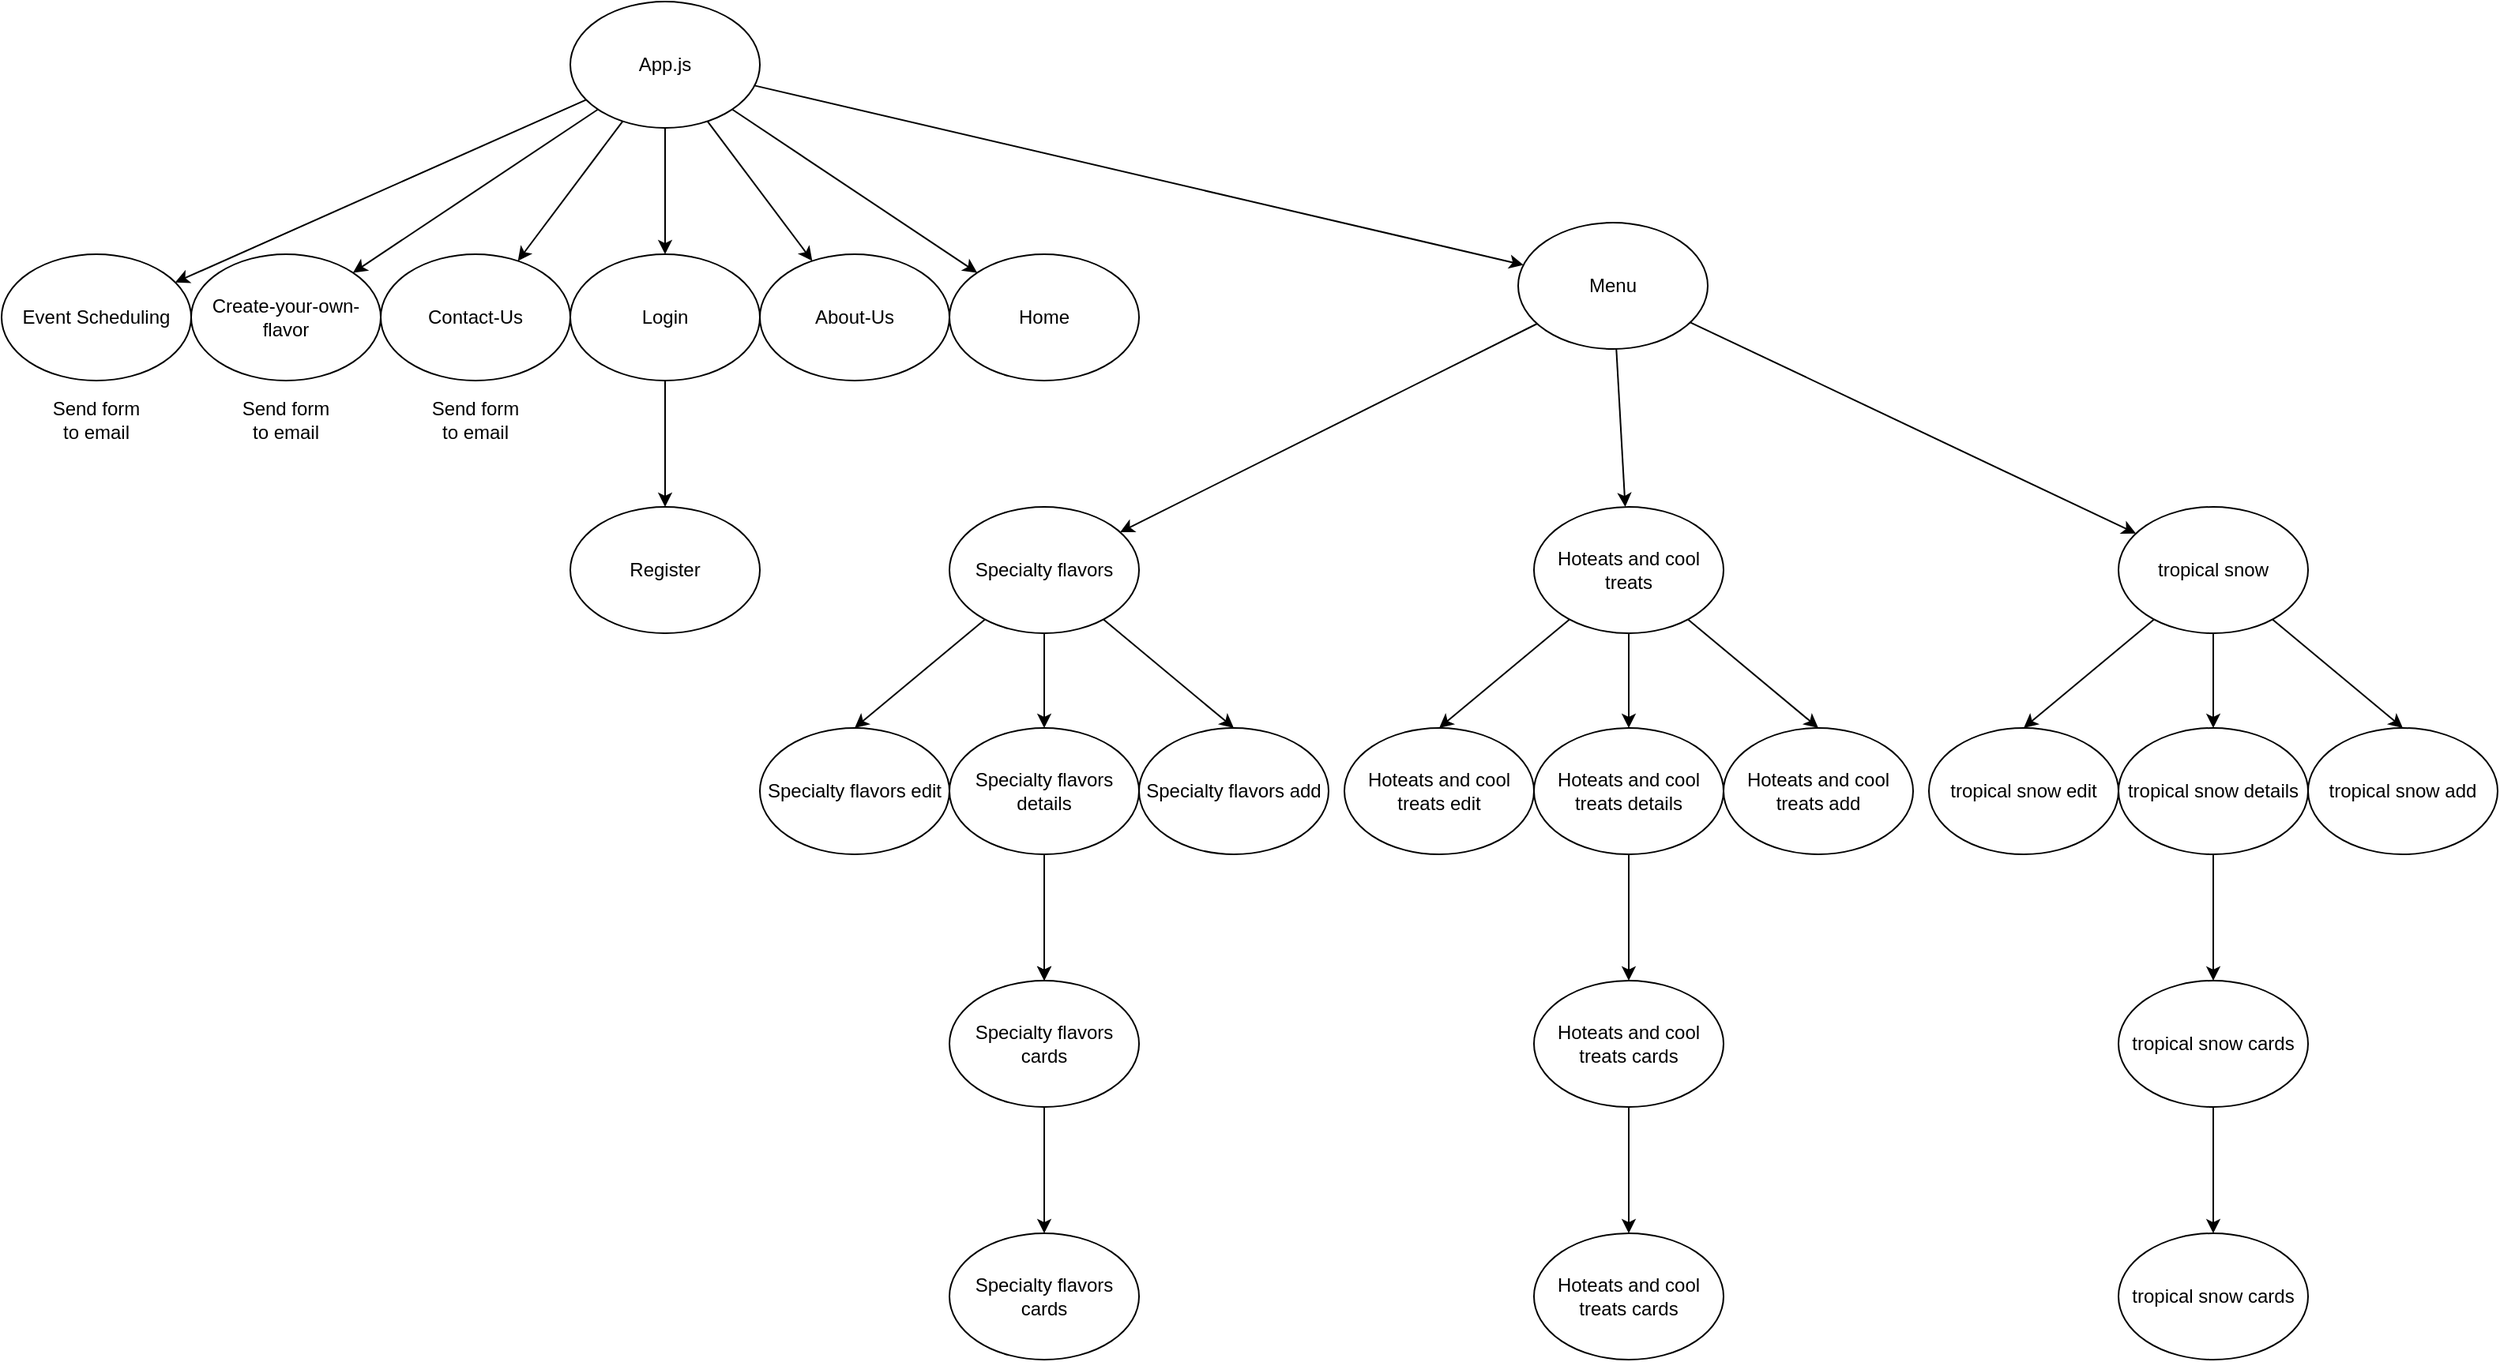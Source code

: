 <mxfile>
    <diagram id="Qfiex9reJxvz2DnWonA3" name="Page-1">
        <mxGraphModel dx="1535" dy="940" grid="1" gridSize="10" guides="1" tooltips="1" connect="1" arrows="1" fold="1" page="1" pageScale="1" pageWidth="850" pageHeight="1100" math="0" shadow="0">
            <root>
                <mxCell id="0"/>
                <mxCell id="1" parent="0"/>
                <mxCell id="5" value="" style="edgeStyle=none;html=1;" edge="1" parent="1" source="3" target="4">
                    <mxGeometry relative="1" as="geometry"/>
                </mxCell>
                <mxCell id="7" value="" style="edgeStyle=none;html=1;" edge="1" parent="1" source="3" target="6">
                    <mxGeometry relative="1" as="geometry"/>
                </mxCell>
                <mxCell id="9" value="" style="edgeStyle=none;html=1;" edge="1" parent="1" source="3" target="8">
                    <mxGeometry relative="1" as="geometry"/>
                </mxCell>
                <mxCell id="11" value="" style="edgeStyle=none;html=1;" edge="1" parent="1" source="3" target="10">
                    <mxGeometry relative="1" as="geometry"/>
                </mxCell>
                <mxCell id="13" value="" style="edgeStyle=none;html=1;" edge="1" parent="1" source="3" target="12">
                    <mxGeometry relative="1" as="geometry"/>
                </mxCell>
                <mxCell id="15" value="" style="edgeStyle=none;html=1;" edge="1" parent="1" source="3" target="14">
                    <mxGeometry relative="1" as="geometry"/>
                </mxCell>
                <mxCell id="17" value="" style="edgeStyle=none;html=1;" edge="1" parent="1" source="3" target="16">
                    <mxGeometry relative="1" as="geometry"/>
                </mxCell>
                <mxCell id="3" value="App.js" style="ellipse;whiteSpace=wrap;html=1;" vertex="1" parent="1">
                    <mxGeometry x="140" y="330" width="120" height="80" as="geometry"/>
                </mxCell>
                <mxCell id="4" value="Home" style="ellipse;whiteSpace=wrap;html=1;" vertex="1" parent="1">
                    <mxGeometry x="380" y="490" width="120" height="80" as="geometry"/>
                </mxCell>
                <mxCell id="24" value="" style="edgeStyle=none;html=1;" edge="1" parent="1" source="6" target="23">
                    <mxGeometry relative="1" as="geometry"/>
                </mxCell>
                <mxCell id="26" value="" style="edgeStyle=none;html=1;" edge="1" parent="1" source="6" target="25">
                    <mxGeometry relative="1" as="geometry"/>
                </mxCell>
                <mxCell id="28" value="" style="edgeStyle=none;html=1;" edge="1" parent="1" source="6" target="27">
                    <mxGeometry relative="1" as="geometry"/>
                </mxCell>
                <mxCell id="6" value="Menu" style="ellipse;whiteSpace=wrap;html=1;" vertex="1" parent="1">
                    <mxGeometry x="740" y="470" width="120" height="80" as="geometry"/>
                </mxCell>
                <mxCell id="8" value="Create-your-own-flavor" style="ellipse;whiteSpace=wrap;html=1;" vertex="1" parent="1">
                    <mxGeometry x="-100" y="490" width="120" height="80" as="geometry"/>
                </mxCell>
                <mxCell id="10" value="Event Scheduling" style="ellipse;whiteSpace=wrap;html=1;" vertex="1" parent="1">
                    <mxGeometry x="-220" y="490" width="120" height="80" as="geometry"/>
                </mxCell>
                <mxCell id="12" value="Contact-Us" style="ellipse;whiteSpace=wrap;html=1;" vertex="1" parent="1">
                    <mxGeometry x="20" y="490" width="120" height="80" as="geometry"/>
                </mxCell>
                <mxCell id="14" value="About-Us" style="ellipse;whiteSpace=wrap;html=1;" vertex="1" parent="1">
                    <mxGeometry x="260" y="490" width="120" height="80" as="geometry"/>
                </mxCell>
                <mxCell id="19" value="" style="edgeStyle=none;html=1;" edge="1" parent="1" source="16" target="18">
                    <mxGeometry relative="1" as="geometry"/>
                </mxCell>
                <mxCell id="16" value="Login" style="ellipse;whiteSpace=wrap;html=1;" vertex="1" parent="1">
                    <mxGeometry x="140" y="490" width="120" height="80" as="geometry"/>
                </mxCell>
                <mxCell id="18" value="Register" style="ellipse;whiteSpace=wrap;html=1;" vertex="1" parent="1">
                    <mxGeometry x="140" y="650" width="120" height="80" as="geometry"/>
                </mxCell>
                <mxCell id="20" value="Send form to email" style="text;html=1;strokeColor=none;fillColor=none;align=center;verticalAlign=middle;whiteSpace=wrap;rounded=0;" vertex="1" parent="1">
                    <mxGeometry x="-190" y="580" width="60" height="30" as="geometry"/>
                </mxCell>
                <mxCell id="21" value="Send form to email" style="text;html=1;strokeColor=none;fillColor=none;align=center;verticalAlign=middle;whiteSpace=wrap;rounded=0;" vertex="1" parent="1">
                    <mxGeometry x="50" y="580" width="60" height="30" as="geometry"/>
                </mxCell>
                <mxCell id="22" value="Send form to email" style="text;html=1;strokeColor=none;fillColor=none;align=center;verticalAlign=middle;whiteSpace=wrap;rounded=0;" vertex="1" parent="1">
                    <mxGeometry x="-70" y="580" width="60" height="30" as="geometry"/>
                </mxCell>
                <mxCell id="36" style="edgeStyle=none;html=1;" edge="1" parent="1" target="35">
                    <mxGeometry relative="1" as="geometry">
                        <mxPoint x="1180" y="870" as="sourcePoint"/>
                    </mxGeometry>
                </mxCell>
                <mxCell id="44" style="edgeStyle=none;html=1;" edge="1" parent="1" source="23" target="39">
                    <mxGeometry relative="1" as="geometry"/>
                </mxCell>
                <mxCell id="62" style="edgeStyle=none;html=1;entryX=0.5;entryY=0;entryDx=0;entryDy=0;" edge="1" parent="1" source="23" target="60">
                    <mxGeometry relative="1" as="geometry"/>
                </mxCell>
                <mxCell id="63" style="edgeStyle=none;html=1;entryX=0.5;entryY=0;entryDx=0;entryDy=0;" edge="1" parent="1" source="23" target="61">
                    <mxGeometry relative="1" as="geometry"/>
                </mxCell>
                <mxCell id="23" value="tropical snow" style="ellipse;whiteSpace=wrap;html=1;" vertex="1" parent="1">
                    <mxGeometry x="1120" y="650" width="120" height="80" as="geometry"/>
                </mxCell>
                <mxCell id="32" value="" style="edgeStyle=none;html=1;" edge="1" parent="1" target="31">
                    <mxGeometry relative="1" as="geometry">
                        <mxPoint x="440" y="870" as="sourcePoint"/>
                    </mxGeometry>
                </mxCell>
                <mxCell id="37" value="" style="edgeStyle=none;html=1;" edge="1" parent="1" target="31">
                    <mxGeometry relative="1" as="geometry">
                        <mxPoint x="440" y="870" as="sourcePoint"/>
                    </mxGeometry>
                </mxCell>
                <mxCell id="42" style="edgeStyle=none;html=1;entryX=0.5;entryY=0;entryDx=0;entryDy=0;" edge="1" parent="1" source="25" target="40">
                    <mxGeometry relative="1" as="geometry"/>
                </mxCell>
                <mxCell id="54" style="edgeStyle=none;html=1;entryX=0.5;entryY=0;entryDx=0;entryDy=0;" edge="1" parent="1" source="25" target="53">
                    <mxGeometry relative="1" as="geometry"/>
                </mxCell>
                <mxCell id="55" style="edgeStyle=none;html=1;entryX=0.5;entryY=0;entryDx=0;entryDy=0;" edge="1" parent="1" source="25" target="52">
                    <mxGeometry relative="1" as="geometry"/>
                </mxCell>
                <mxCell id="25" value="Specialty flavors" style="ellipse;whiteSpace=wrap;html=1;" vertex="1" parent="1">
                    <mxGeometry x="380" y="650" width="120" height="80" as="geometry"/>
                </mxCell>
                <mxCell id="34" value="" style="edgeStyle=none;html=1;" edge="1" parent="1" target="33">
                    <mxGeometry relative="1" as="geometry">
                        <mxPoint x="810" y="870" as="sourcePoint"/>
                    </mxGeometry>
                </mxCell>
                <mxCell id="43" style="edgeStyle=none;html=1;" edge="1" parent="1" source="27" target="41">
                    <mxGeometry relative="1" as="geometry"/>
                </mxCell>
                <mxCell id="58" style="edgeStyle=none;html=1;entryX=0.5;entryY=0;entryDx=0;entryDy=0;" edge="1" parent="1" source="27" target="56">
                    <mxGeometry relative="1" as="geometry"/>
                </mxCell>
                <mxCell id="59" style="edgeStyle=none;html=1;entryX=0.5;entryY=0;entryDx=0;entryDy=0;" edge="1" parent="1" source="27" target="57">
                    <mxGeometry relative="1" as="geometry"/>
                </mxCell>
                <mxCell id="27" value="Hoteats and cool treats" style="ellipse;whiteSpace=wrap;html=1;" vertex="1" parent="1">
                    <mxGeometry x="750" y="650" width="120" height="80" as="geometry"/>
                </mxCell>
                <mxCell id="46" value="" style="edgeStyle=none;html=1;" edge="1" parent="1" source="31" target="45">
                    <mxGeometry relative="1" as="geometry"/>
                </mxCell>
                <mxCell id="31" value="Specialty flavors cards" style="ellipse;whiteSpace=wrap;html=1;" vertex="1" parent="1">
                    <mxGeometry x="380" y="950" width="120" height="80" as="geometry"/>
                </mxCell>
                <mxCell id="48" value="" style="edgeStyle=none;html=1;" edge="1" parent="1" source="33" target="47">
                    <mxGeometry relative="1" as="geometry"/>
                </mxCell>
                <mxCell id="33" value="Hoteats and cool treats cards" style="ellipse;whiteSpace=wrap;html=1;" vertex="1" parent="1">
                    <mxGeometry x="750" y="950" width="120" height="80" as="geometry"/>
                </mxCell>
                <mxCell id="50" value="" style="edgeStyle=none;html=1;" edge="1" parent="1" source="35" target="49">
                    <mxGeometry relative="1" as="geometry"/>
                </mxCell>
                <mxCell id="35" value="tropical snow cards" style="ellipse;whiteSpace=wrap;html=1;" vertex="1" parent="1">
                    <mxGeometry x="1120" y="950" width="120" height="80" as="geometry"/>
                </mxCell>
                <mxCell id="39" value="tropical snow details" style="ellipse;whiteSpace=wrap;html=1;" vertex="1" parent="1">
                    <mxGeometry x="1120" y="790" width="120" height="80" as="geometry"/>
                </mxCell>
                <mxCell id="40" value="Specialty flavors details" style="ellipse;whiteSpace=wrap;html=1;" vertex="1" parent="1">
                    <mxGeometry x="380" y="790" width="120" height="80" as="geometry"/>
                </mxCell>
                <mxCell id="41" value="Hoteats and cool treats details" style="ellipse;whiteSpace=wrap;html=1;" vertex="1" parent="1">
                    <mxGeometry x="750" y="790" width="120" height="80" as="geometry"/>
                </mxCell>
                <mxCell id="45" value="Specialty flavors cards" style="ellipse;whiteSpace=wrap;html=1;" vertex="1" parent="1">
                    <mxGeometry x="380" y="1110" width="120" height="80" as="geometry"/>
                </mxCell>
                <mxCell id="47" value="Hoteats and cool treats cards" style="ellipse;whiteSpace=wrap;html=1;" vertex="1" parent="1">
                    <mxGeometry x="750" y="1110" width="120" height="80" as="geometry"/>
                </mxCell>
                <mxCell id="49" value="tropical snow cards" style="ellipse;whiteSpace=wrap;html=1;" vertex="1" parent="1">
                    <mxGeometry x="1120" y="1110" width="120" height="80" as="geometry"/>
                </mxCell>
                <mxCell id="52" value="Specialty flavors edit" style="ellipse;whiteSpace=wrap;html=1;" vertex="1" parent="1">
                    <mxGeometry x="260" y="790" width="120" height="80" as="geometry"/>
                </mxCell>
                <mxCell id="53" value="Specialty flavors add" style="ellipse;whiteSpace=wrap;html=1;" vertex="1" parent="1">
                    <mxGeometry x="500" y="790" width="120" height="80" as="geometry"/>
                </mxCell>
                <mxCell id="56" value="Hoteats and cool treats edit" style="ellipse;whiteSpace=wrap;html=1;" vertex="1" parent="1">
                    <mxGeometry x="630" y="790" width="120" height="80" as="geometry"/>
                </mxCell>
                <mxCell id="57" value="Hoteats and cool treats add" style="ellipse;whiteSpace=wrap;html=1;" vertex="1" parent="1">
                    <mxGeometry x="870" y="790" width="120" height="80" as="geometry"/>
                </mxCell>
                <mxCell id="60" value="tropical snow edit" style="ellipse;whiteSpace=wrap;html=1;" vertex="1" parent="1">
                    <mxGeometry x="1000" y="790" width="120" height="80" as="geometry"/>
                </mxCell>
                <mxCell id="61" value="tropical snow add" style="ellipse;whiteSpace=wrap;html=1;" vertex="1" parent="1">
                    <mxGeometry x="1240" y="790" width="120" height="80" as="geometry"/>
                </mxCell>
            </root>
        </mxGraphModel>
    </diagram>
</mxfile>